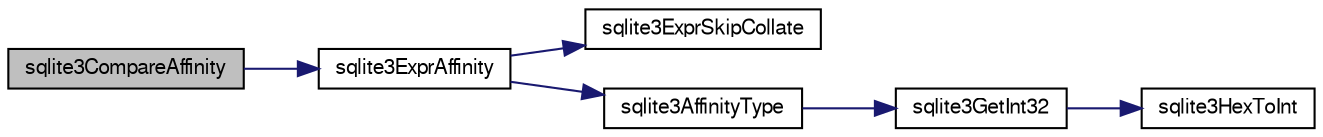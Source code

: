 digraph "sqlite3CompareAffinity"
{
  edge [fontname="FreeSans",fontsize="10",labelfontname="FreeSans",labelfontsize="10"];
  node [fontname="FreeSans",fontsize="10",shape=record];
  rankdir="LR";
  Node480833 [label="sqlite3CompareAffinity",height=0.2,width=0.4,color="black", fillcolor="grey75", style="filled", fontcolor="black"];
  Node480833 -> Node480834 [color="midnightblue",fontsize="10",style="solid",fontname="FreeSans"];
  Node480834 [label="sqlite3ExprAffinity",height=0.2,width=0.4,color="black", fillcolor="white", style="filled",URL="$sqlite3_8c.html#aca6a667380b05650f917422118d8b7d3"];
  Node480834 -> Node480835 [color="midnightblue",fontsize="10",style="solid",fontname="FreeSans"];
  Node480835 [label="sqlite3ExprSkipCollate",height=0.2,width=0.4,color="black", fillcolor="white", style="filled",URL="$sqlite3_8c.html#a91b59896d4e3534de7c33940dca8537c"];
  Node480834 -> Node480836 [color="midnightblue",fontsize="10",style="solid",fontname="FreeSans"];
  Node480836 [label="sqlite3AffinityType",height=0.2,width=0.4,color="black", fillcolor="white", style="filled",URL="$sqlite3_8c.html#ad3b6641027549ec6634f6239256676bd"];
  Node480836 -> Node480837 [color="midnightblue",fontsize="10",style="solid",fontname="FreeSans"];
  Node480837 [label="sqlite3GetInt32",height=0.2,width=0.4,color="black", fillcolor="white", style="filled",URL="$sqlite3_8c.html#a5f876209b4343549fc9224cd11c70928"];
  Node480837 -> Node480838 [color="midnightblue",fontsize="10",style="solid",fontname="FreeSans"];
  Node480838 [label="sqlite3HexToInt",height=0.2,width=0.4,color="black", fillcolor="white", style="filled",URL="$sqlite3_8c.html#ae3802c77b18399c03c8c9f973ff47239"];
}
